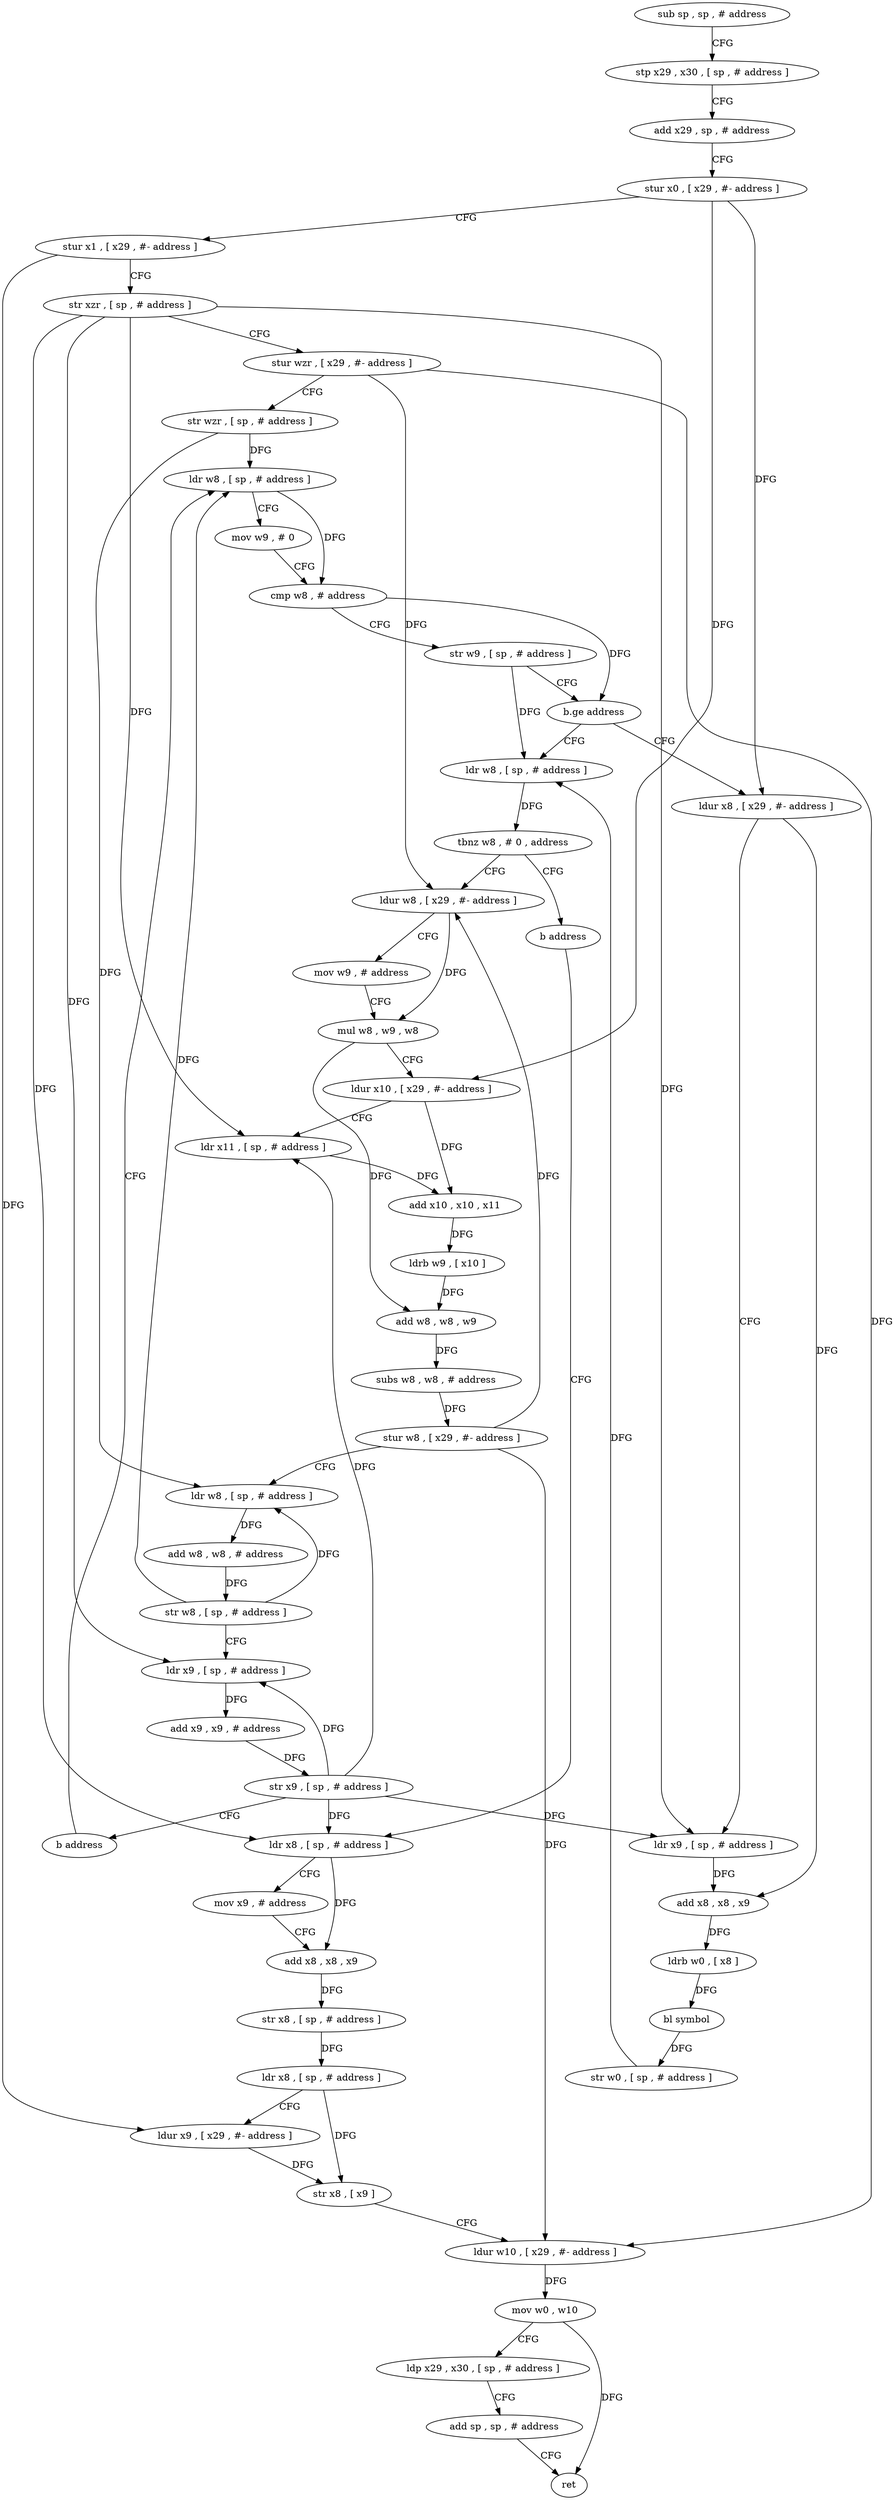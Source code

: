 digraph "func" {
"4256556" [label = "sub sp , sp , # address" ]
"4256560" [label = "stp x29 , x30 , [ sp , # address ]" ]
"4256564" [label = "add x29 , sp , # address" ]
"4256568" [label = "stur x0 , [ x29 , #- address ]" ]
"4256572" [label = "stur x1 , [ x29 , #- address ]" ]
"4256576" [label = "str xzr , [ sp , # address ]" ]
"4256580" [label = "stur wzr , [ x29 , #- address ]" ]
"4256584" [label = "str wzr , [ sp , # address ]" ]
"4256588" [label = "ldr w8 , [ sp , # address ]" ]
"4256632" [label = "ldr w8 , [ sp , # address ]" ]
"4256636" [label = "tbnz w8 , # 0 , address" ]
"4256644" [label = "ldur w8 , [ x29 , #- address ]" ]
"4256640" [label = "b address" ]
"4256608" [label = "ldur x8 , [ x29 , #- address ]" ]
"4256612" [label = "ldr x9 , [ sp , # address ]" ]
"4256616" [label = "add x8 , x8 , x9" ]
"4256620" [label = "ldrb w0 , [ x8 ]" ]
"4256624" [label = "bl symbol" ]
"4256628" [label = "str w0 , [ sp , # address ]" ]
"4256648" [label = "mov w9 , # address" ]
"4256652" [label = "mul w8 , w9 , w8" ]
"4256656" [label = "ldur x10 , [ x29 , #- address ]" ]
"4256660" [label = "ldr x11 , [ sp , # address ]" ]
"4256664" [label = "add x10 , x10 , x11" ]
"4256668" [label = "ldrb w9 , [ x10 ]" ]
"4256672" [label = "add w8 , w8 , w9" ]
"4256676" [label = "subs w8 , w8 , # address" ]
"4256680" [label = "stur w8 , [ x29 , #- address ]" ]
"4256684" [label = "ldr w8 , [ sp , # address ]" ]
"4256688" [label = "add w8 , w8 , # address" ]
"4256692" [label = "str w8 , [ sp , # address ]" ]
"4256696" [label = "ldr x9 , [ sp , # address ]" ]
"4256700" [label = "add x9 , x9 , # address" ]
"4256704" [label = "str x9 , [ sp , # address ]" ]
"4256708" [label = "b address" ]
"4256712" [label = "ldr x8 , [ sp , # address ]" ]
"4256592" [label = "mov w9 , # 0" ]
"4256596" [label = "cmp w8 , # address" ]
"4256600" [label = "str w9 , [ sp , # address ]" ]
"4256604" [label = "b.ge address" ]
"4256716" [label = "mov x9 , # address" ]
"4256720" [label = "add x8 , x8 , x9" ]
"4256724" [label = "str x8 , [ sp , # address ]" ]
"4256728" [label = "ldr x8 , [ sp , # address ]" ]
"4256732" [label = "ldur x9 , [ x29 , #- address ]" ]
"4256736" [label = "str x8 , [ x9 ]" ]
"4256740" [label = "ldur w10 , [ x29 , #- address ]" ]
"4256744" [label = "mov w0 , w10" ]
"4256748" [label = "ldp x29 , x30 , [ sp , # address ]" ]
"4256752" [label = "add sp , sp , # address" ]
"4256756" [label = "ret" ]
"4256556" -> "4256560" [ label = "CFG" ]
"4256560" -> "4256564" [ label = "CFG" ]
"4256564" -> "4256568" [ label = "CFG" ]
"4256568" -> "4256572" [ label = "CFG" ]
"4256568" -> "4256608" [ label = "DFG" ]
"4256568" -> "4256656" [ label = "DFG" ]
"4256572" -> "4256576" [ label = "CFG" ]
"4256572" -> "4256732" [ label = "DFG" ]
"4256576" -> "4256580" [ label = "CFG" ]
"4256576" -> "4256612" [ label = "DFG" ]
"4256576" -> "4256660" [ label = "DFG" ]
"4256576" -> "4256696" [ label = "DFG" ]
"4256576" -> "4256712" [ label = "DFG" ]
"4256580" -> "4256584" [ label = "CFG" ]
"4256580" -> "4256644" [ label = "DFG" ]
"4256580" -> "4256740" [ label = "DFG" ]
"4256584" -> "4256588" [ label = "DFG" ]
"4256584" -> "4256684" [ label = "DFG" ]
"4256588" -> "4256592" [ label = "CFG" ]
"4256588" -> "4256596" [ label = "DFG" ]
"4256632" -> "4256636" [ label = "DFG" ]
"4256636" -> "4256644" [ label = "CFG" ]
"4256636" -> "4256640" [ label = "CFG" ]
"4256644" -> "4256648" [ label = "CFG" ]
"4256644" -> "4256652" [ label = "DFG" ]
"4256640" -> "4256712" [ label = "CFG" ]
"4256608" -> "4256612" [ label = "CFG" ]
"4256608" -> "4256616" [ label = "DFG" ]
"4256612" -> "4256616" [ label = "DFG" ]
"4256616" -> "4256620" [ label = "DFG" ]
"4256620" -> "4256624" [ label = "DFG" ]
"4256624" -> "4256628" [ label = "DFG" ]
"4256628" -> "4256632" [ label = "DFG" ]
"4256648" -> "4256652" [ label = "CFG" ]
"4256652" -> "4256656" [ label = "CFG" ]
"4256652" -> "4256672" [ label = "DFG" ]
"4256656" -> "4256660" [ label = "CFG" ]
"4256656" -> "4256664" [ label = "DFG" ]
"4256660" -> "4256664" [ label = "DFG" ]
"4256664" -> "4256668" [ label = "DFG" ]
"4256668" -> "4256672" [ label = "DFG" ]
"4256672" -> "4256676" [ label = "DFG" ]
"4256676" -> "4256680" [ label = "DFG" ]
"4256680" -> "4256684" [ label = "CFG" ]
"4256680" -> "4256644" [ label = "DFG" ]
"4256680" -> "4256740" [ label = "DFG" ]
"4256684" -> "4256688" [ label = "DFG" ]
"4256688" -> "4256692" [ label = "DFG" ]
"4256692" -> "4256696" [ label = "CFG" ]
"4256692" -> "4256588" [ label = "DFG" ]
"4256692" -> "4256684" [ label = "DFG" ]
"4256696" -> "4256700" [ label = "DFG" ]
"4256700" -> "4256704" [ label = "DFG" ]
"4256704" -> "4256708" [ label = "CFG" ]
"4256704" -> "4256612" [ label = "DFG" ]
"4256704" -> "4256660" [ label = "DFG" ]
"4256704" -> "4256696" [ label = "DFG" ]
"4256704" -> "4256712" [ label = "DFG" ]
"4256708" -> "4256588" [ label = "CFG" ]
"4256712" -> "4256716" [ label = "CFG" ]
"4256712" -> "4256720" [ label = "DFG" ]
"4256592" -> "4256596" [ label = "CFG" ]
"4256596" -> "4256600" [ label = "CFG" ]
"4256596" -> "4256604" [ label = "DFG" ]
"4256600" -> "4256604" [ label = "CFG" ]
"4256600" -> "4256632" [ label = "DFG" ]
"4256604" -> "4256632" [ label = "CFG" ]
"4256604" -> "4256608" [ label = "CFG" ]
"4256716" -> "4256720" [ label = "CFG" ]
"4256720" -> "4256724" [ label = "DFG" ]
"4256724" -> "4256728" [ label = "DFG" ]
"4256728" -> "4256732" [ label = "CFG" ]
"4256728" -> "4256736" [ label = "DFG" ]
"4256732" -> "4256736" [ label = "DFG" ]
"4256736" -> "4256740" [ label = "CFG" ]
"4256740" -> "4256744" [ label = "DFG" ]
"4256744" -> "4256748" [ label = "CFG" ]
"4256744" -> "4256756" [ label = "DFG" ]
"4256748" -> "4256752" [ label = "CFG" ]
"4256752" -> "4256756" [ label = "CFG" ]
}
